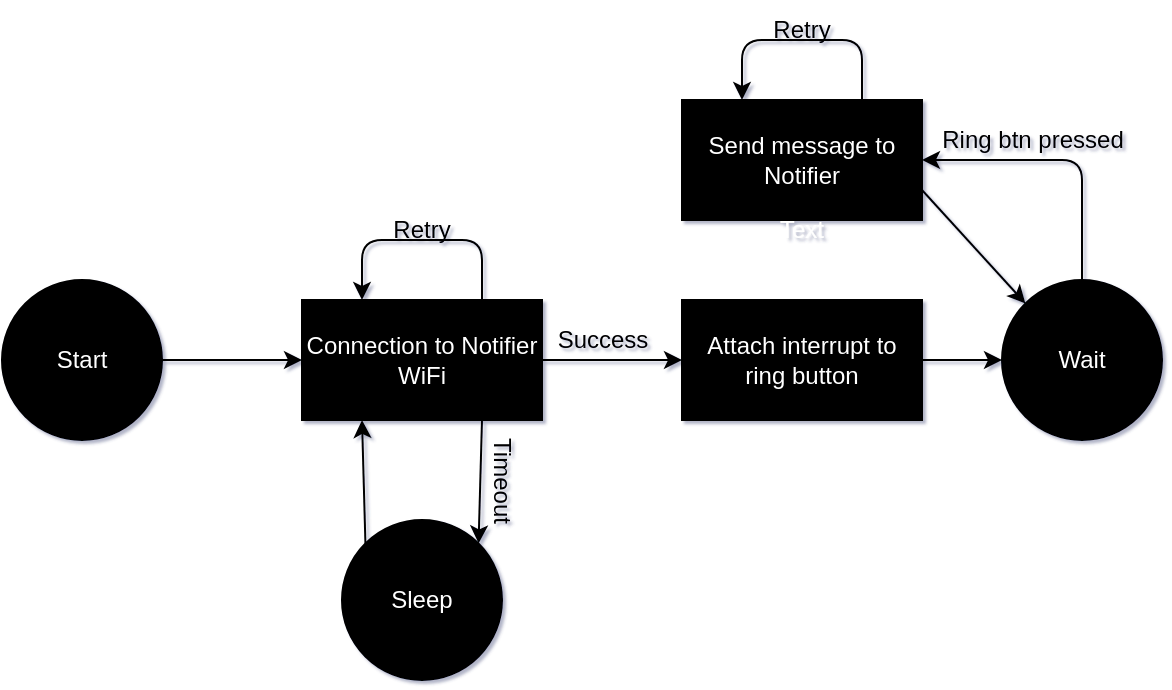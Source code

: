 <mxfile>
    <diagram id="sdPkDWaqlXN-ObmEt0HX" name="RingerSoftwareFlow">
        <mxGraphModel dx="591" dy="587" grid="1" gridSize="10" guides="1" tooltips="1" connect="1" arrows="1" fold="1" page="1" pageScale="1" pageWidth="850" pageHeight="1100" background="#ffffff" math="0" shadow="1">
            <root>
                <mxCell id="gkxUUxY1vln-tStj2z7m-0"/>
                <mxCell id="gkxUUxY1vln-tStj2z7m-1" parent="gkxUUxY1vln-tStj2z7m-0"/>
                <mxCell id="ph47e52ZrpreI8wdSUJR-0" value="Start" style="ellipse;whiteSpace=wrap;html=1;aspect=fixed;fillColor=#000000;labelBackgroundColor=none;fontColor=#FFFFFF;" parent="gkxUUxY1vln-tStj2z7m-1" vertex="1">
                    <mxGeometry x="110" y="300" width="80" height="80" as="geometry"/>
                </mxCell>
                <mxCell id="ph47e52ZrpreI8wdSUJR-1" value="" style="endArrow=classic;html=1;exitX=1;exitY=0.5;exitDx=0;exitDy=0;entryX=0;entryY=0.5;entryDx=0;entryDy=0;strokeColor=#000000;" parent="gkxUUxY1vln-tStj2z7m-1" source="ph47e52ZrpreI8wdSUJR-0" target="ph47e52ZrpreI8wdSUJR-2" edge="1">
                    <mxGeometry width="50" height="50" relative="1" as="geometry">
                        <mxPoint x="320" y="390" as="sourcePoint"/>
                        <mxPoint x="270" y="340" as="targetPoint"/>
                    </mxGeometry>
                </mxCell>
                <mxCell id="ph47e52ZrpreI8wdSUJR-2" value="Connection to Notifier WiFi" style="rounded=0;whiteSpace=wrap;html=1;fillColor=#000000;fontColor=#FFFFFF;" parent="gkxUUxY1vln-tStj2z7m-1" vertex="1">
                    <mxGeometry x="260" y="310" width="120" height="60" as="geometry"/>
                </mxCell>
                <mxCell id="ph47e52ZrpreI8wdSUJR-3" value="Sleep" style="ellipse;whiteSpace=wrap;html=1;aspect=fixed;fillColor=#000000;fontColor=#FFFFFF;" parent="gkxUUxY1vln-tStj2z7m-1" vertex="1">
                    <mxGeometry x="280" y="420" width="80" height="80" as="geometry"/>
                </mxCell>
                <mxCell id="ph47e52ZrpreI8wdSUJR-4" value="" style="endArrow=classic;html=1;exitX=0.75;exitY=1;exitDx=0;exitDy=0;entryX=1;entryY=0;entryDx=0;entryDy=0;strokeColor=#000000;" parent="gkxUUxY1vln-tStj2z7m-1" source="ph47e52ZrpreI8wdSUJR-2" target="ph47e52ZrpreI8wdSUJR-3" edge="1">
                    <mxGeometry width="50" height="50" relative="1" as="geometry">
                        <mxPoint x="200" y="350" as="sourcePoint"/>
                        <mxPoint x="270" y="350" as="targetPoint"/>
                    </mxGeometry>
                </mxCell>
                <mxCell id="ph47e52ZrpreI8wdSUJR-5" value="&lt;font color=&quot;#000000&quot;&gt;Timeout&lt;/font&gt;" style="text;html=1;align=center;verticalAlign=middle;resizable=0;points=[];autosize=1;strokeColor=none;fillColor=none;rotation=90;" parent="gkxUUxY1vln-tStj2z7m-1" vertex="1">
                    <mxGeometry x="330" y="390" width="60" height="20" as="geometry"/>
                </mxCell>
                <mxCell id="ph47e52ZrpreI8wdSUJR-8" value="" style="endArrow=classic;html=1;fontColor=#000000;strokeColor=#000000;exitX=0.75;exitY=0;exitDx=0;exitDy=0;entryX=0.25;entryY=0;entryDx=0;entryDy=0;" parent="gkxUUxY1vln-tStj2z7m-1" source="ph47e52ZrpreI8wdSUJR-2" target="ph47e52ZrpreI8wdSUJR-2" edge="1">
                    <mxGeometry width="50" height="50" relative="1" as="geometry">
                        <mxPoint x="390" y="270" as="sourcePoint"/>
                        <mxPoint x="350" y="240" as="targetPoint"/>
                        <Array as="points">
                            <mxPoint x="350" y="280"/>
                            <mxPoint x="290" y="280"/>
                        </Array>
                    </mxGeometry>
                </mxCell>
                <mxCell id="ph47e52ZrpreI8wdSUJR-9" value="Retry" style="text;html=1;strokeColor=none;fillColor=none;align=center;verticalAlign=middle;whiteSpace=wrap;rounded=0;fontColor=#000000;" parent="gkxUUxY1vln-tStj2z7m-1" vertex="1">
                    <mxGeometry x="290" y="260" width="60" height="30" as="geometry"/>
                </mxCell>
                <mxCell id="ph47e52ZrpreI8wdSUJR-11" value="" style="endArrow=classic;html=1;fontColor=#000000;strokeColor=#000000;exitX=1;exitY=0.5;exitDx=0;exitDy=0;" parent="gkxUUxY1vln-tStj2z7m-1" source="ph47e52ZrpreI8wdSUJR-2" edge="1">
                    <mxGeometry width="50" height="50" relative="1" as="geometry">
                        <mxPoint x="490" y="380" as="sourcePoint"/>
                        <mxPoint x="450" y="340" as="targetPoint"/>
                    </mxGeometry>
                </mxCell>
                <mxCell id="ph47e52ZrpreI8wdSUJR-12" value="Success" style="text;html=1;align=center;verticalAlign=middle;resizable=0;points=[];autosize=1;strokeColor=none;fillColor=none;fontColor=#000000;" parent="gkxUUxY1vln-tStj2z7m-1" vertex="1">
                    <mxGeometry x="380" y="320" width="60" height="20" as="geometry"/>
                </mxCell>
                <mxCell id="ph47e52ZrpreI8wdSUJR-22" value="" style="edgeStyle=none;html=1;fontColor=#FFFFFF;strokeColor=#000000;" parent="gkxUUxY1vln-tStj2z7m-1" source="ph47e52ZrpreI8wdSUJR-13" target="ph47e52ZrpreI8wdSUJR-21" edge="1">
                    <mxGeometry relative="1" as="geometry"/>
                </mxCell>
                <mxCell id="ph47e52ZrpreI8wdSUJR-13" value="&lt;font color=&quot;#ffffff&quot;&gt;Attach interrupt to ring button&lt;/font&gt;" style="rounded=0;whiteSpace=wrap;html=1;fontColor=#000000;fillColor=#000000;" parent="gkxUUxY1vln-tStj2z7m-1" vertex="1">
                    <mxGeometry x="450" y="310" width="120" height="60" as="geometry"/>
                </mxCell>
                <mxCell id="ph47e52ZrpreI8wdSUJR-18" value="" style="endArrow=classic;html=1;fontColor=#FFFFFF;strokeColor=#000000;exitX=0;exitY=0;exitDx=0;exitDy=0;" parent="gkxUUxY1vln-tStj2z7m-1" source="ph47e52ZrpreI8wdSUJR-3" edge="1">
                    <mxGeometry width="50" height="50" relative="1" as="geometry">
                        <mxPoint x="240" y="460" as="sourcePoint"/>
                        <mxPoint x="290" y="370" as="targetPoint"/>
                    </mxGeometry>
                </mxCell>
                <mxCell id="ph47e52ZrpreI8wdSUJR-24" style="edgeStyle=none;html=1;entryX=1;entryY=0.5;entryDx=0;entryDy=0;fontColor=#FFFFFF;strokeColor=#000000;" parent="gkxUUxY1vln-tStj2z7m-1" source="ph47e52ZrpreI8wdSUJR-21" target="ph47e52ZrpreI8wdSUJR-23" edge="1">
                    <mxGeometry relative="1" as="geometry">
                        <Array as="points">
                            <mxPoint x="650" y="240"/>
                        </Array>
                    </mxGeometry>
                </mxCell>
                <mxCell id="ph47e52ZrpreI8wdSUJR-21" value="Wait" style="ellipse;whiteSpace=wrap;html=1;aspect=fixed;fontColor=#FFFFFF;fillColor=#000000;" parent="gkxUUxY1vln-tStj2z7m-1" vertex="1">
                    <mxGeometry x="610" y="300" width="80" height="80" as="geometry"/>
                </mxCell>
                <mxCell id="ph47e52ZrpreI8wdSUJR-27" style="edgeStyle=none;html=1;exitX=1;exitY=0.75;exitDx=0;exitDy=0;entryX=0;entryY=0;entryDx=0;entryDy=0;fontColor=#000000;strokeColor=#000000;" parent="gkxUUxY1vln-tStj2z7m-1" source="ph47e52ZrpreI8wdSUJR-23" target="ph47e52ZrpreI8wdSUJR-21" edge="1">
                    <mxGeometry relative="1" as="geometry"/>
                </mxCell>
                <mxCell id="ph47e52ZrpreI8wdSUJR-23" value="Send message to Notifier" style="rounded=0;whiteSpace=wrap;html=1;fontColor=#FFFFFF;fillColor=#000000;" parent="gkxUUxY1vln-tStj2z7m-1" vertex="1">
                    <mxGeometry x="450" y="210" width="120" height="60" as="geometry"/>
                </mxCell>
                <mxCell id="ph47e52ZrpreI8wdSUJR-25" value="Text" style="text;html=1;strokeColor=none;fillColor=none;align=center;verticalAlign=middle;whiteSpace=wrap;rounded=0;fontColor=#FFFFFF;" parent="gkxUUxY1vln-tStj2z7m-1" vertex="1">
                    <mxGeometry x="480" y="260" width="60" height="30" as="geometry"/>
                </mxCell>
                <mxCell id="ph47e52ZrpreI8wdSUJR-26" value="&lt;font color=&quot;#000000&quot;&gt;Ring btn pressed&lt;/font&gt;" style="text;html=1;align=center;verticalAlign=middle;resizable=0;points=[];autosize=1;strokeColor=none;fillColor=none;fontColor=#FFFFFF;" parent="gkxUUxY1vln-tStj2z7m-1" vertex="1">
                    <mxGeometry x="570" y="220" width="110" height="20" as="geometry"/>
                </mxCell>
                <mxCell id="-BhHc7-53CAUlyVwf8zm-0" style="edgeStyle=none;html=1;exitX=0.75;exitY=0;exitDx=0;exitDy=0;entryX=0.25;entryY=0;entryDx=0;entryDy=0;fontColor=#000000;strokeColor=#000000;" parent="gkxUUxY1vln-tStj2z7m-1" source="ph47e52ZrpreI8wdSUJR-23" target="ph47e52ZrpreI8wdSUJR-23" edge="1">
                    <mxGeometry relative="1" as="geometry">
                        <Array as="points">
                            <mxPoint x="540" y="180"/>
                            <mxPoint x="480" y="180"/>
                        </Array>
                    </mxGeometry>
                </mxCell>
                <mxCell id="-BhHc7-53CAUlyVwf8zm-1" value="Retry" style="text;html=1;strokeColor=none;fillColor=none;align=center;verticalAlign=middle;whiteSpace=wrap;rounded=0;fontColor=#000000;" parent="gkxUUxY1vln-tStj2z7m-1" vertex="1">
                    <mxGeometry x="480" y="160" width="60" height="30" as="geometry"/>
                </mxCell>
            </root>
        </mxGraphModel>
    </diagram>
    <diagram id="eKItt3fhPgxs0ZYlgYv0" name="RingerSoftwareArch">
        <mxGraphModel dx="239" dy="238" grid="1" gridSize="10" guides="1" tooltips="1" connect="1" arrows="1" fold="1" page="1" pageScale="1" pageWidth="850" pageHeight="1100" background="#ffffff" math="0" shadow="1">
            <root>
                <mxCell id="0iDM6FrSltFbo_BFfYHy-0"/>
                <mxCell id="0iDM6FrSltFbo_BFfYHy-1" parent="0iDM6FrSltFbo_BFfYHy-0"/>
                <mxCell id="Y-I804rBl3xx_FinEcfg-0" value="Hardware" style="rounded=1;whiteSpace=wrap;html=1;" parent="0iDM6FrSltFbo_BFfYHy-1" vertex="1">
                    <mxGeometry x="230" y="500" width="250" height="30" as="geometry"/>
                </mxCell>
                <mxCell id="Y-I804rBl3xx_FinEcfg-1" value="ESP8266EX SDK" style="rounded=1;whiteSpace=wrap;html=1;" parent="0iDM6FrSltFbo_BFfYHy-1" vertex="1">
                    <mxGeometry x="320" y="460" width="160" height="30" as="geometry"/>
                </mxCell>
                <mxCell id="Y-I804rBl3xx_FinEcfg-2" value="FreeRTOS" style="rounded=1;whiteSpace=wrap;html=1;fillColor=#666666;" parent="0iDM6FrSltFbo_BFfYHy-1" vertex="1">
                    <mxGeometry x="230" y="460" width="80" height="30" as="geometry"/>
                </mxCell>
                <mxCell id="Y-I804rBl3xx_FinEcfg-3" value="Arduino" style="rounded=1;whiteSpace=wrap;html=1;" parent="0iDM6FrSltFbo_BFfYHy-1" vertex="1">
                    <mxGeometry x="230" y="420" width="250" height="30" as="geometry"/>
                </mxCell>
                <mxCell id="Y-I804rBl3xx_FinEcfg-4" value="Application" style="rounded=1;whiteSpace=wrap;html=1;" parent="0iDM6FrSltFbo_BFfYHy-1" vertex="1">
                    <mxGeometry x="230" y="380" width="250" height="30" as="geometry"/>
                </mxCell>
            </root>
        </mxGraphModel>
    </diagram>
    <diagram name="HighLevelArch" id="90a13364-a465-7bf4-72fc-28e22215d7a0">
        <mxGraphModel dx="502" dy="499" grid="1" gridSize="10" guides="1" tooltips="1" connect="1" arrows="1" fold="1" page="1" pageScale="1.5" pageWidth="1169" pageHeight="826" background="#ffffff" math="0" shadow="0">
            <root>
                <mxCell id="0" style=";html=1;"/>
                <mxCell id="1" style=";html=1;" parent="0"/>
                <mxCell id="3a17f1ce550125da-8" value="" style="whiteSpace=wrap;html=1;shadow=1;fontSize=18;fillColor=#008a00;strokeColor=#005700;fontColor=#ffffff;" parent="1" vertex="1">
                    <mxGeometry x="400" y="454" width="210" height="256" as="geometry"/>
                </mxCell>
                <mxCell id="9m7NxkryejvWXKkI9qjT-7" style="edgeStyle=orthogonalEdgeStyle;rounded=0;orthogonalLoop=1;jettySize=auto;html=1;exitX=0.5;exitY=1;exitDx=0;exitDy=0;entryX=0.663;entryY=0.013;entryDx=0;entryDy=0;entryPerimeter=0;" parent="1" source="3a17f1ce550125da-9" target="9m7NxkryejvWXKkI9qjT-3" edge="1">
                    <mxGeometry relative="1" as="geometry"/>
                </mxCell>
                <mxCell id="3a17f1ce550125da-9" value="Battery PSU" style="whiteSpace=wrap;html=1;shadow=1;fontSize=18;fillColor=#1ba1e2;strokeColor=#006EAF;fontColor=#ffffff;" parent="1" vertex="1">
                    <mxGeometry x="470" y="470" width="120" height="60" as="geometry"/>
                </mxCell>
                <mxCell id="9m7NxkryejvWXKkI9qjT-2" value="Ringer (Client)" style="text;html=1;strokeColor=none;fillColor=none;align=center;verticalAlign=middle;whiteSpace=wrap;rounded=0;" parent="1" vertex="1">
                    <mxGeometry x="475" y="424" width="60" height="30" as="geometry"/>
                </mxCell>
                <mxCell id="9m7NxkryejvWXKkI9qjT-3" value="ESP8266" style="whiteSpace=wrap;html=1;shadow=1;fontSize=18;fillColor=#1ba1e2;strokeColor=#006EAF;fontColor=#ffffff;" parent="1" vertex="1">
                    <mxGeometry x="415" y="554" width="175" height="80" as="geometry"/>
                </mxCell>
                <mxCell id="9m7NxkryejvWXKkI9qjT-8" style="edgeStyle=orthogonalEdgeStyle;rounded=0;orthogonalLoop=1;jettySize=auto;html=1;exitX=0.5;exitY=0;exitDx=0;exitDy=0;entryX=0.25;entryY=1;entryDx=0;entryDy=0;" parent="1" source="9m7NxkryejvWXKkI9qjT-4" target="9m7NxkryejvWXKkI9qjT-3" edge="1">
                    <mxGeometry relative="1" as="geometry"/>
                </mxCell>
                <mxCell id="9m7NxkryejvWXKkI9qjT-4" value="External Antena" style="whiteSpace=wrap;html=1;shadow=1;fontSize=18;fillColor=#1ba1e2;strokeColor=#006EAF;fontColor=#ffffff;" parent="1" vertex="1">
                    <mxGeometry x="415" y="654" width="80" height="40" as="geometry"/>
                </mxCell>
                <mxCell id="9m7NxkryejvWXKkI9qjT-9" style="edgeStyle=orthogonalEdgeStyle;rounded=0;orthogonalLoop=1;jettySize=auto;html=1;exitX=0.5;exitY=0;exitDx=0;exitDy=0;entryX=0.817;entryY=0.95;entryDx=0;entryDy=0;entryPerimeter=0;" parent="1" source="9m7NxkryejvWXKkI9qjT-5" target="9m7NxkryejvWXKkI9qjT-3" edge="1">
                    <mxGeometry relative="1" as="geometry"/>
                </mxCell>
                <mxCell id="9m7NxkryejvWXKkI9qjT-5" value="Ring Button" style="whiteSpace=wrap;html=1;shadow=1;fontSize=18;fillColor=#1ba1e2;strokeColor=#006EAF;fontColor=#ffffff;" parent="1" vertex="1">
                    <mxGeometry x="515" y="652" width="75" height="44" as="geometry"/>
                </mxCell>
                <mxCell id="9m7NxkryejvWXKkI9qjT-10" value="" style="whiteSpace=wrap;html=1;shadow=1;fontSize=18;fillColor=#008a00;strokeColor=#005700;fontColor=#ffffff;" parent="1" vertex="1">
                    <mxGeometry x="790" y="454" width="210" height="256" as="geometry"/>
                </mxCell>
                <mxCell id="9m7NxkryejvWXKkI9qjT-11" style="edgeStyle=orthogonalEdgeStyle;rounded=0;orthogonalLoop=1;jettySize=auto;html=1;exitX=0.5;exitY=1;exitDx=0;exitDy=0;entryX=0.663;entryY=0.013;entryDx=0;entryDy=0;entryPerimeter=0;" parent="1" source="9m7NxkryejvWXKkI9qjT-12" target="9m7NxkryejvWXKkI9qjT-14" edge="1">
                    <mxGeometry relative="1" as="geometry"/>
                </mxCell>
                <mxCell id="9m7NxkryejvWXKkI9qjT-12" value="Battery PSU" style="whiteSpace=wrap;html=1;shadow=1;fontSize=18;fillColor=#1ba1e2;strokeColor=#006EAF;fontColor=#ffffff;" parent="1" vertex="1">
                    <mxGeometry x="860" y="470" width="120" height="60" as="geometry"/>
                </mxCell>
                <mxCell id="9m7NxkryejvWXKkI9qjT-13" value="Notifier (Server)" style="text;html=1;strokeColor=none;fillColor=none;align=center;verticalAlign=middle;whiteSpace=wrap;rounded=0;" parent="1" vertex="1">
                    <mxGeometry x="865" y="424" width="60" height="30" as="geometry"/>
                </mxCell>
                <mxCell id="9m7NxkryejvWXKkI9qjT-14" value="ESP32" style="whiteSpace=wrap;html=1;shadow=1;fontSize=18;fillColor=#1ba1e2;strokeColor=#006EAF;fontColor=#ffffff;" parent="1" vertex="1">
                    <mxGeometry x="805" y="554" width="175" height="80" as="geometry"/>
                </mxCell>
                <mxCell id="9m7NxkryejvWXKkI9qjT-15" style="edgeStyle=orthogonalEdgeStyle;rounded=0;orthogonalLoop=1;jettySize=auto;html=1;exitX=0.5;exitY=0;exitDx=0;exitDy=0;entryX=0.25;entryY=1;entryDx=0;entryDy=0;" parent="1" source="9m7NxkryejvWXKkI9qjT-16" target="9m7NxkryejvWXKkI9qjT-14" edge="1">
                    <mxGeometry relative="1" as="geometry"/>
                </mxCell>
                <mxCell id="9m7NxkryejvWXKkI9qjT-16" value="Buzzer" style="whiteSpace=wrap;html=1;shadow=1;fontSize=18;fillColor=#1ba1e2;strokeColor=#006EAF;fontColor=#ffffff;" parent="1" vertex="1">
                    <mxGeometry x="805" y="654" width="80" height="40" as="geometry"/>
                </mxCell>
                <mxCell id="9m7NxkryejvWXKkI9qjT-20" value="WiFi" style="text;html=1;strokeColor=none;fillColor=none;align=center;verticalAlign=middle;whiteSpace=wrap;rounded=0;fontColor=#3333FF;" parent="1" vertex="1">
                    <mxGeometry x="670" y="550" width="60" height="30" as="geometry"/>
                </mxCell>
                <mxCell id="9m7NxkryejvWXKkI9qjT-21" value="Many to One" style="text;html=1;strokeColor=none;fillColor=none;align=center;verticalAlign=middle;whiteSpace=wrap;rounded=0;fontColor=#3333FF;" parent="1" vertex="1">
                    <mxGeometry x="660" y="590" width="80" height="30" as="geometry"/>
                </mxCell>
                <mxCell id="9m7NxkryejvWXKkI9qjT-24" value="" style="whiteSpace=wrap;html=1;shadow=1;fontSize=18;fillColor=#1ba1e2;strokeColor=#006EAF;fontColor=#ffffff;" parent="1" vertex="1">
                    <mxGeometry x="1130" y="527" width="110" height="110" as="geometry"/>
                </mxCell>
                <mxCell id="9m7NxkryejvWXKkI9qjT-27" value="Phone APP" style="text;html=1;strokeColor=none;fillColor=none;align=center;verticalAlign=middle;whiteSpace=wrap;rounded=0;" parent="1" vertex="1">
                    <mxGeometry x="1155" y="490" width="60" height="30" as="geometry"/>
                </mxCell>
                <mxCell id="9m7NxkryejvWXKkI9qjT-31" value="" style="endArrow=none;dashed=1;html=1;dashPattern=1 3;strokeWidth=2;rounded=0;exitX=1;exitY=0.5;exitDx=0;exitDy=0;entryX=0;entryY=0.5;entryDx=0;entryDy=0;fillColor=#0050ef;strokeColor=#001DBC;" parent="1" source="3a17f1ce550125da-8" target="9m7NxkryejvWXKkI9qjT-10" edge="1">
                    <mxGeometry width="50" height="50" relative="1" as="geometry">
                        <mxPoint x="700" y="750" as="sourcePoint"/>
                        <mxPoint x="750" y="700" as="targetPoint"/>
                    </mxGeometry>
                </mxCell>
                <mxCell id="9m7NxkryejvWXKkI9qjT-32" value="" style="endArrow=none;dashed=1;html=1;dashPattern=1 3;strokeWidth=2;rounded=0;entryX=0;entryY=0.5;entryDx=0;entryDy=0;exitX=1;exitY=0.5;exitDx=0;exitDy=0;fontColor=#3333FF;fillColor=#0050ef;strokeColor=#001DBC;" parent="1" source="9m7NxkryejvWXKkI9qjT-10" target="9m7NxkryejvWXKkI9qjT-24" edge="1">
                    <mxGeometry width="50" height="50" relative="1" as="geometry">
                        <mxPoint x="1000" y="580" as="sourcePoint"/>
                        <mxPoint x="800" y="592" as="targetPoint"/>
                    </mxGeometry>
                </mxCell>
                <mxCell id="9m7NxkryejvWXKkI9qjT-33" value="BLE" style="text;html=1;strokeColor=none;fillColor=none;align=center;verticalAlign=middle;whiteSpace=wrap;rounded=0;fontColor=#3333FF;" parent="1" vertex="1">
                    <mxGeometry x="1040" y="550" width="60" height="30" as="geometry"/>
                </mxCell>
                <mxCell id="9m7NxkryejvWXKkI9qjT-34" value="Android service that notifies user on phone" style="text;html=1;strokeColor=none;fillColor=none;align=center;verticalAlign=middle;whiteSpace=wrap;rounded=0;" parent="1" vertex="1">
                    <mxGeometry x="1135" y="567" width="100" height="30" as="geometry"/>
                </mxCell>
                <mxCell id="9m7NxkryejvWXKkI9qjT-39" style="edgeStyle=orthogonalEdgeStyle;rounded=0;orthogonalLoop=1;jettySize=auto;html=1;exitX=0.5;exitY=0;exitDx=0;exitDy=0;entryX=0.75;entryY=1;entryDx=0;entryDy=0;" parent="1" source="9m7NxkryejvWXKkI9qjT-36" target="9m7NxkryejvWXKkI9qjT-14" edge="1">
                    <mxGeometry relative="1" as="geometry"/>
                </mxCell>
                <mxCell id="9m7NxkryejvWXKkI9qjT-36" value="External Antena" style="whiteSpace=wrap;html=1;shadow=1;fontSize=18;fillColor=#1ba1e2;strokeColor=#006EAF;fontColor=#ffffff;" parent="1" vertex="1">
                    <mxGeometry x="900" y="656" width="80" height="40" as="geometry"/>
                </mxCell>
            </root>
        </mxGraphModel>
    </diagram>
</mxfile>
